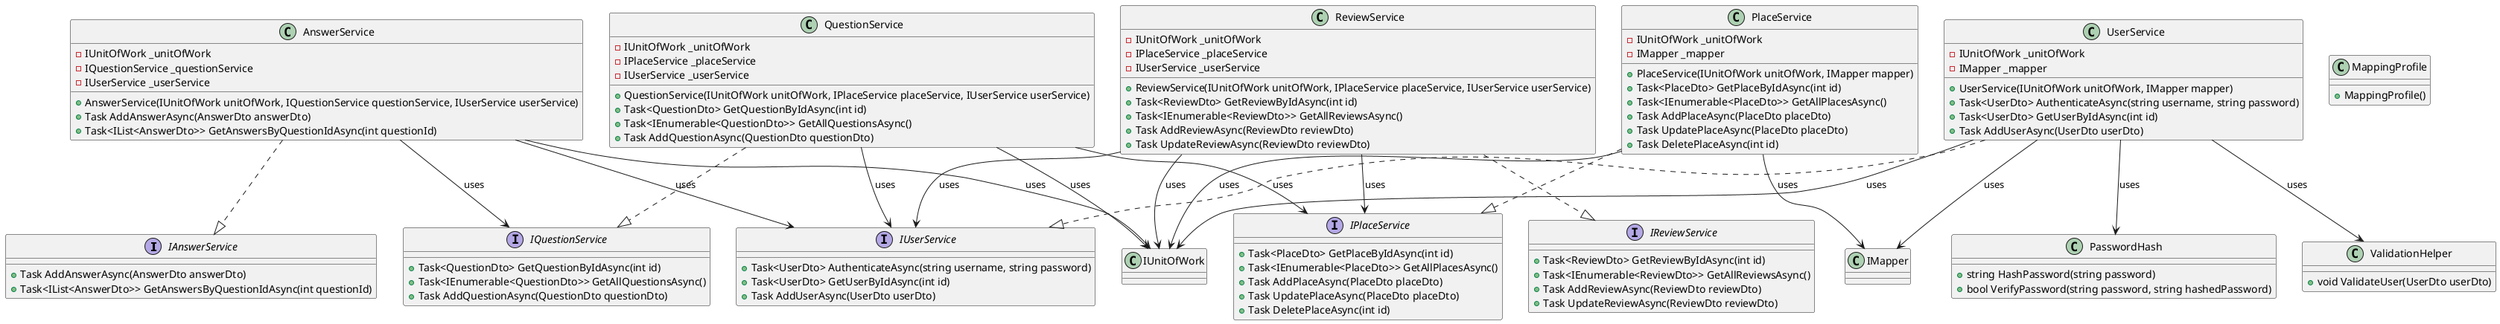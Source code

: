 @startuml BLL
interface IAnswerService {
    +Task AddAnswerAsync(AnswerDto answerDto)
    +Task<IList<AnswerDto>> GetAnswersByQuestionIdAsync(int questionId)
}

class AnswerService {
    -IUnitOfWork _unitOfWork
    -IQuestionService _questionService
    -IUserService _userService
    +AnswerService(IUnitOfWork unitOfWork, IQuestionService questionService, IUserService userService)
    +Task AddAnswerAsync(AnswerDto answerDto)
    +Task<IList<AnswerDto>> GetAnswersByQuestionIdAsync(int questionId)
}

interface IPlaceService {
    +Task<PlaceDto> GetPlaceByIdAsync(int id)
    +Task<IEnumerable<PlaceDto>> GetAllPlacesAsync()
    +Task AddPlaceAsync(PlaceDto placeDto)
    +Task UpdatePlaceAsync(PlaceDto placeDto)
    +Task DeletePlaceAsync(int id)
}

class PlaceService {
    -IUnitOfWork _unitOfWork
    -IMapper _mapper
    +PlaceService(IUnitOfWork unitOfWork, IMapper mapper)
    +Task<PlaceDto> GetPlaceByIdAsync(int id)
    +Task<IEnumerable<PlaceDto>> GetAllPlacesAsync()
    +Task AddPlaceAsync(PlaceDto placeDto)
    +Task UpdatePlaceAsync(PlaceDto placeDto)
    +Task DeletePlaceAsync(int id)
}

interface IQuestionService {
    +Task<QuestionDto> GetQuestionByIdAsync(int id)
    +Task<IEnumerable<QuestionDto>> GetAllQuestionsAsync()
    +Task AddQuestionAsync(QuestionDto questionDto)
}

class QuestionService {
    -IUnitOfWork _unitOfWork
    -IPlaceService _placeService
    -IUserService _userService
    +QuestionService(IUnitOfWork unitOfWork, IPlaceService placeService, IUserService userService)
    +Task<QuestionDto> GetQuestionByIdAsync(int id)
    +Task<IEnumerable<QuestionDto>> GetAllQuestionsAsync()
    +Task AddQuestionAsync(QuestionDto questionDto)
}

interface IReviewService {
    +Task<ReviewDto> GetReviewByIdAsync(int id)
    +Task<IEnumerable<ReviewDto>> GetAllReviewsAsync()
    +Task AddReviewAsync(ReviewDto reviewDto)
    +Task UpdateReviewAsync(ReviewDto reviewDto)
}

class ReviewService {
    -IUnitOfWork _unitOfWork
    -IPlaceService _placeService
    -IUserService _userService
    +ReviewService(IUnitOfWork unitOfWork, IPlaceService placeService, IUserService userService)
    +Task<ReviewDto> GetReviewByIdAsync(int id)
    +Task<IEnumerable<ReviewDto>> GetAllReviewsAsync()
    +Task AddReviewAsync(ReviewDto reviewDto)
    +Task UpdateReviewAsync(ReviewDto reviewDto)
}

interface IUserService {
    +Task<UserDto> AuthenticateAsync(string username, string password)
    +Task<UserDto> GetUserByIdAsync(int id)
    +Task AddUserAsync(UserDto userDto)
}

class UserService {
    -IUnitOfWork _unitOfWork
    -IMapper _mapper
    +UserService(IUnitOfWork unitOfWork, IMapper mapper)
    +Task<UserDto> AuthenticateAsync(string username, string password)
    +Task<UserDto> GetUserByIdAsync(int id)
    +Task AddUserAsync(UserDto userDto)
}

class MappingProfile {
    +MappingProfile()
}

class PasswordHash {
    +string HashPassword(string password)
    +bool VerifyPassword(string password, string hashedPassword)
}

class ValidationHelper {
    +void ValidateUser(UserDto userDto)
}

AnswerService ..|> IAnswerService
PlaceService ..|> IPlaceService
QuestionService ..|> IQuestionService
ReviewService ..|> IReviewService
UserService ..|> IUserService

AnswerService --> IUnitOfWork : uses
AnswerService --> IQuestionService : uses
AnswerService --> IUserService : uses

PlaceService --> IUnitOfWork : uses
PlaceService --> IMapper : uses

QuestionService --> IUnitOfWork : uses
QuestionService --> IPlaceService : uses
QuestionService --> IUserService : uses

ReviewService --> IUnitOfWork : uses
ReviewService --> IPlaceService : uses
ReviewService --> IUserService : uses

UserService --> IUnitOfWork : uses
UserService --> IMapper : uses

UserService --> PasswordHash : uses
UserService --> ValidationHelper : uses
@enduml